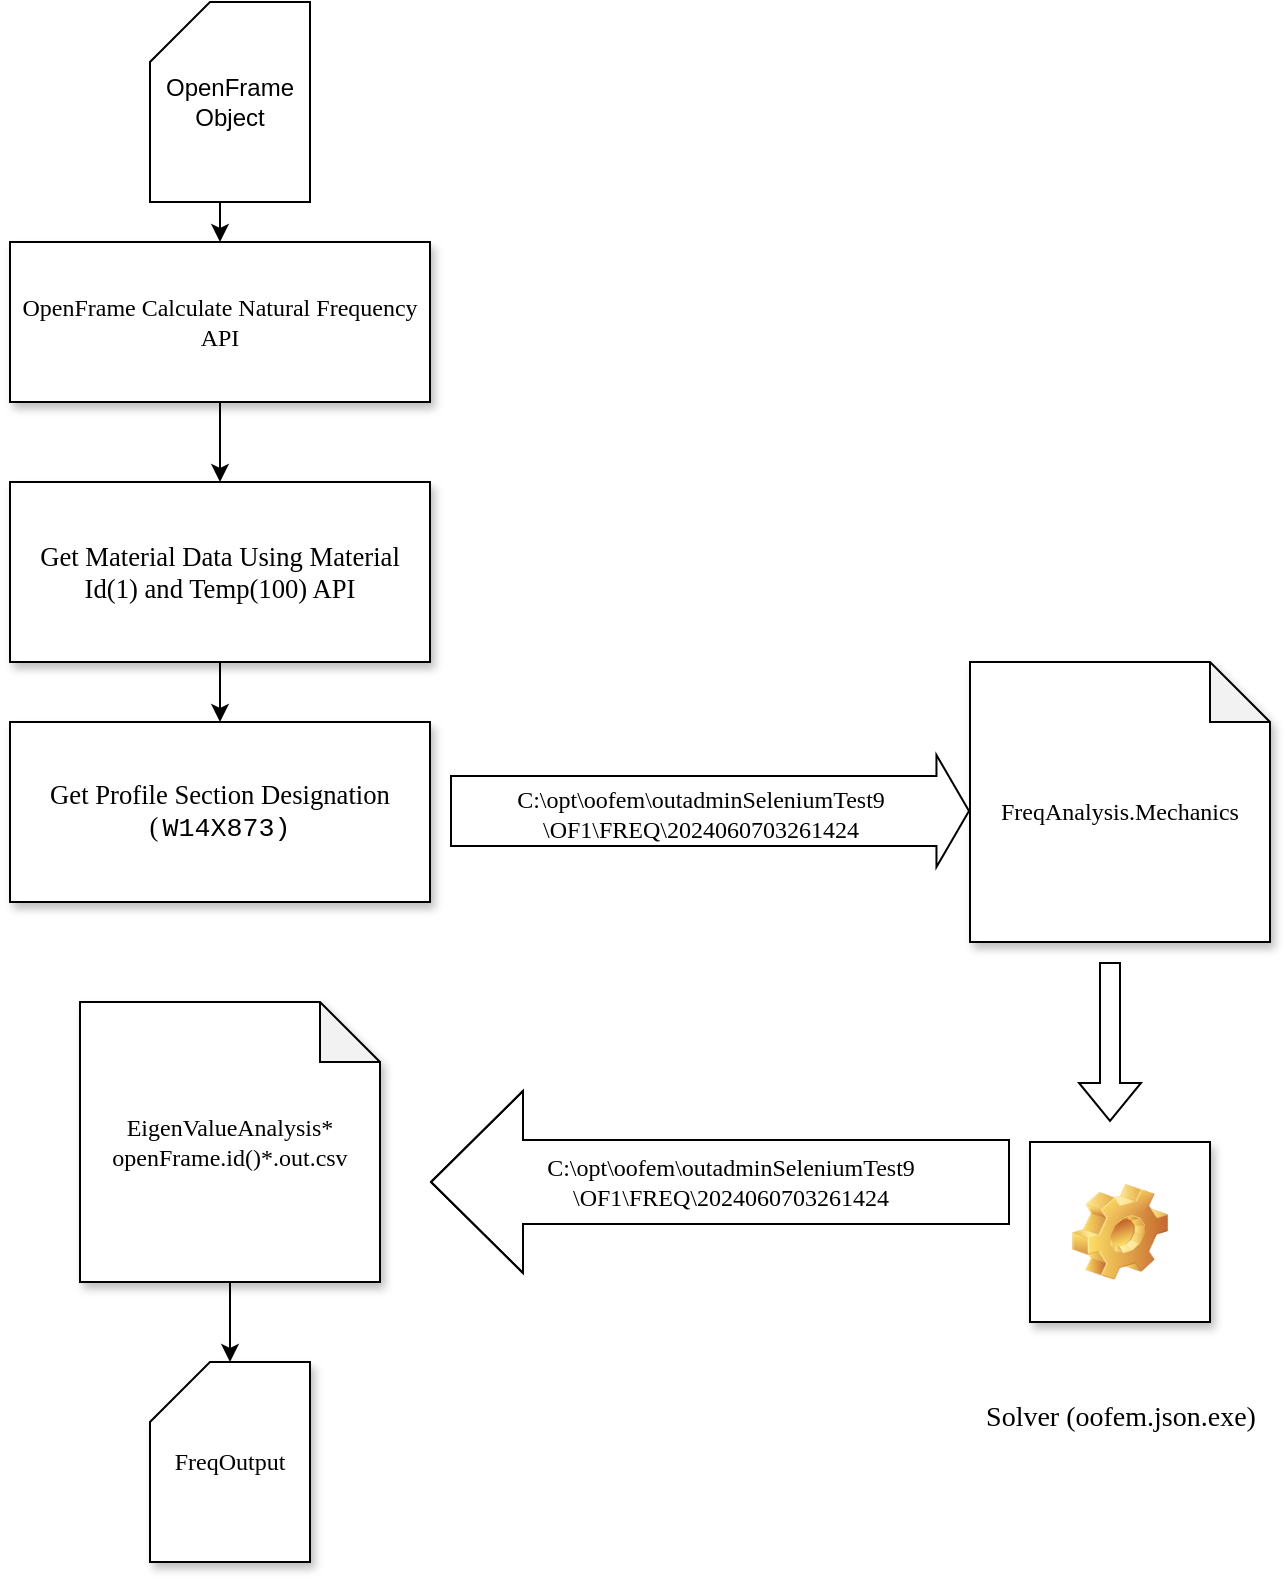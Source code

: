 <mxfile version="24.5.4" type="github">
  <diagram name="Page-1" id="edf60f1a-56cd-e834-aa8a-f176f3a09ee4">
    <mxGraphModel dx="1386" dy="785" grid="1" gridSize="10" guides="1" tooltips="1" connect="1" arrows="1" fold="1" page="1" pageScale="1" pageWidth="1100" pageHeight="850" background="none" math="0" shadow="0">
      <root>
        <mxCell id="0" />
        <mxCell id="1" parent="0" />
        <mxCell id="3kPSlH7A6RmGdi6usdLc-7" value="" style="edgeStyle=orthogonalEdgeStyle;rounded=0;orthogonalLoop=1;jettySize=auto;html=1;" edge="1" parent="1" source="60e70716793133e9-4" target="3kPSlH7A6RmGdi6usdLc-6">
          <mxGeometry relative="1" as="geometry" />
        </mxCell>
        <mxCell id="60e70716793133e9-4" value="&lt;font style=&quot;font-size: 12px;&quot;&gt;OpenFrame Calculate Natural Frequency API&lt;/font&gt;" style="rounded=0;whiteSpace=wrap;html=1;shadow=1;labelBackgroundColor=none;strokeWidth=1;fontFamily=Verdana;fontSize=8;align=center;" parent="1" vertex="1">
          <mxGeometry x="410" y="120" width="210" height="80" as="geometry" />
        </mxCell>
        <mxCell id="3kPSlH7A6RmGdi6usdLc-3" style="edgeStyle=orthogonalEdgeStyle;rounded=0;orthogonalLoop=1;jettySize=auto;html=1;exitX=0.5;exitY=1;exitDx=0;exitDy=0;exitPerimeter=0;entryX=0.5;entryY=0;entryDx=0;entryDy=0;" edge="1" parent="1" source="3kPSlH7A6RmGdi6usdLc-1" target="60e70716793133e9-4">
          <mxGeometry relative="1" as="geometry" />
        </mxCell>
        <mxCell id="3kPSlH7A6RmGdi6usdLc-1" value="OpenFrame&lt;div&gt;Object&lt;/div&gt;" style="shape=card;whiteSpace=wrap;html=1;" vertex="1" parent="1">
          <mxGeometry x="480" width="80" height="100" as="geometry" />
        </mxCell>
        <mxCell id="3kPSlH7A6RmGdi6usdLc-12" style="edgeStyle=orthogonalEdgeStyle;rounded=0;orthogonalLoop=1;jettySize=auto;html=1;exitX=0.5;exitY=1;exitDx=0;exitDy=0;entryX=0.5;entryY=0;entryDx=0;entryDy=0;fontFamily=Verdana;fontSize=8;fontColor=default;labelBackgroundColor=none;" edge="1" parent="1" source="3kPSlH7A6RmGdi6usdLc-6" target="3kPSlH7A6RmGdi6usdLc-10">
          <mxGeometry relative="1" as="geometry" />
        </mxCell>
        <mxCell id="3kPSlH7A6RmGdi6usdLc-6" value="&lt;span style=&quot;font-size: 13.333px; text-align: start; white-space-collapse: preserve; background-color: rgb(255, 255, 255);&quot;&gt;&lt;font face=&quot;Verdana&quot;&gt;Get Material Data Using Material Id(1) and Temp(100) API&lt;/font&gt;&lt;/span&gt;" style="whiteSpace=wrap;html=1;fontSize=8;fontFamily=Verdana;rounded=0;shadow=1;labelBackgroundColor=none;strokeWidth=1;strokeColor=default;align=center;verticalAlign=middle;fontColor=default;fillColor=default;" vertex="1" parent="1">
          <mxGeometry x="410" y="240" width="210" height="90" as="geometry" />
        </mxCell>
        <mxCell id="3kPSlH7A6RmGdi6usdLc-10" value="&lt;span style=&quot;font-size: 13.333px; text-align: start; white-space-collapse: preserve; background-color: rgb(255, 255, 255);&quot;&gt;&lt;font face=&quot;Verdana&quot;&gt;Get Profile Section Designation (&lt;/font&gt;&lt;/span&gt;&lt;span style=&quot;background-color:#ffffff;padding:0px 0px 0px 2px;&quot;&gt;&lt;span style=&quot;font-family: &amp;quot;Courier New&amp;quot;; font-size: 10pt; white-space: pre;&quot;&gt;W14X873)&lt;/span&gt;&lt;/span&gt;" style="whiteSpace=wrap;html=1;fontSize=8;fontFamily=Verdana;rounded=0;shadow=1;labelBackgroundColor=none;strokeWidth=1;strokeColor=default;align=center;verticalAlign=middle;fontColor=default;fillColor=default;" vertex="1" parent="1">
          <mxGeometry x="410" y="360" width="210" height="90" as="geometry" />
        </mxCell>
        <mxCell id="3kPSlH7A6RmGdi6usdLc-14" value="&lt;br&gt;&lt;div style=&quot;&quot;&gt;&lt;font style=&quot;&quot;&gt;&lt;span style=&quot;font-size: 12px;&quot;&gt;FreqAnalysis.Mechanics&lt;/span&gt;&lt;br&gt;&lt;/font&gt;&lt;/div&gt;" style="shape=note;whiteSpace=wrap;html=1;backgroundOutline=1;darkOpacity=0.05;rounded=0;shadow=1;strokeColor=default;strokeWidth=1;align=center;verticalAlign=middle;fontFamily=Verdana;fontSize=8;fontColor=default;labelBackgroundColor=none;fillColor=default;" vertex="1" parent="1">
          <mxGeometry x="890" y="330" width="150" height="140" as="geometry" />
        </mxCell>
        <mxCell id="3kPSlH7A6RmGdi6usdLc-15" value="" style="shape=flexArrow;endArrow=classic;html=1;rounded=0;fontFamily=Verdana;fontSize=8;fontColor=default;labelBackgroundColor=none;width=35;endSize=5.09;" edge="1" parent="1">
          <mxGeometry width="50" height="50" relative="1" as="geometry">
            <mxPoint x="630" y="404.5" as="sourcePoint" />
            <mxPoint x="890" y="404.5" as="targetPoint" />
          </mxGeometry>
        </mxCell>
        <mxCell id="3kPSlH7A6RmGdi6usdLc-16" value="&lt;font style=&quot;text-wrap: wrap; font-size: 12px;&quot;&gt;C:\opt\oofem\out&lt;/font&gt;&lt;span style=&quot;font-size: 12px; text-wrap: wrap; background-color: initial;&quot;&gt;adminSeleniumTest9&lt;/span&gt;&lt;div style=&quot;text-wrap: wrap;&quot;&gt;&lt;div style=&quot;font-size: 12px;&quot;&gt;\OF1\FREQ\&lt;span style=&quot;background-color: initial;&quot;&gt;2024060703261424&lt;/span&gt;&lt;/div&gt;&lt;/div&gt;" style="edgeLabel;html=1;align=center;verticalAlign=middle;resizable=0;points=[];rounded=0;shadow=1;strokeColor=default;strokeWidth=1;fontFamily=Verdana;fontSize=8;fontColor=default;labelBackgroundColor=none;fillColor=default;" vertex="1" connectable="0" parent="3kPSlH7A6RmGdi6usdLc-15">
          <mxGeometry x="-0.764" y="3" relative="1" as="geometry">
            <mxPoint x="94" y="4" as="offset" />
          </mxGeometry>
        </mxCell>
        <mxCell id="3kPSlH7A6RmGdi6usdLc-17" value="&lt;font style=&quot;font-size: 14px;&quot;&gt;Solver (oofem.json.exe)&lt;/font&gt;" style="icon;html=1;image=img/clipart/Gear_128x128.png;rounded=0;shadow=1;strokeColor=default;strokeWidth=1;align=center;verticalAlign=middle;fontFamily=Verdana;fontSize=8;fontColor=default;labelBackgroundColor=none;fillColor=default;" vertex="1" parent="1">
          <mxGeometry x="920" y="570" width="90" height="90" as="geometry" />
        </mxCell>
        <mxCell id="3kPSlH7A6RmGdi6usdLc-18" value="" style="shape=flexArrow;endArrow=classic;html=1;rounded=0;fontFamily=Verdana;fontSize=8;fontColor=default;labelBackgroundColor=none;" edge="1" parent="1">
          <mxGeometry width="50" height="50" relative="1" as="geometry">
            <mxPoint x="960" y="480" as="sourcePoint" />
            <mxPoint x="960" y="560" as="targetPoint" />
          </mxGeometry>
        </mxCell>
        <mxCell id="3kPSlH7A6RmGdi6usdLc-19" value="&lt;div style=&quot;&quot;&gt;&lt;font style=&quot;&quot;&gt;&lt;font style=&quot;font-size: 12px;&quot;&gt;EigenValueAnalysis*&lt;/font&gt;&lt;/font&gt;&lt;/div&gt;&lt;div style=&quot;&quot;&gt;&lt;font style=&quot;&quot;&gt;&lt;font style=&quot;font-size: 12px;&quot;&gt;openFrame.id()*.out.csv&lt;/font&gt;&lt;br&gt;&lt;/font&gt;&lt;/div&gt;" style="shape=note;whiteSpace=wrap;html=1;backgroundOutline=1;darkOpacity=0.05;rounded=0;shadow=1;strokeColor=default;strokeWidth=1;align=center;verticalAlign=middle;fontFamily=Verdana;fontSize=8;fontColor=default;labelBackgroundColor=none;fillColor=default;" vertex="1" parent="1">
          <mxGeometry x="445" y="500" width="150" height="140" as="geometry" />
        </mxCell>
        <mxCell id="3kPSlH7A6RmGdi6usdLc-20" value="" style="shape=flexArrow;endArrow=classic;html=1;rounded=0;fontFamily=Verdana;fontSize=8;fontColor=default;labelBackgroundColor=none;width=42;endSize=15;endWidth=48;" edge="1" parent="1">
          <mxGeometry width="50" height="50" relative="1" as="geometry">
            <mxPoint x="910" y="590" as="sourcePoint" />
            <mxPoint x="620" y="590" as="targetPoint" />
            <Array as="points">
              <mxPoint x="760" y="590" />
            </Array>
          </mxGeometry>
        </mxCell>
        <mxCell id="3kPSlH7A6RmGdi6usdLc-21" value="&lt;font style=&quot;text-wrap: wrap; font-size: 12px;&quot;&gt;C:\opt\oofem\out&lt;/font&gt;&lt;span style=&quot;text-wrap: wrap; background-color: initial; font-size: 12px;&quot;&gt;adminSeleniumTest9&lt;/span&gt;&lt;div style=&quot;text-wrap: wrap;&quot;&gt;&lt;div style=&quot;font-size: 12px;&quot;&gt;\OF1\FREQ\&lt;span style=&quot;background-color: initial;&quot;&gt;2024060703261424&lt;/span&gt;&lt;/div&gt;&lt;/div&gt;" style="edgeLabel;html=1;align=center;verticalAlign=middle;resizable=0;points=[];rounded=0;shadow=1;strokeColor=default;strokeWidth=1;fontFamily=Verdana;fontSize=8;fontColor=default;labelBackgroundColor=none;fillColor=default;" vertex="1" connectable="0" parent="3kPSlH7A6RmGdi6usdLc-20">
          <mxGeometry x="0.24" y="-4" relative="1" as="geometry">
            <mxPoint x="40" y="4" as="offset" />
          </mxGeometry>
        </mxCell>
        <mxCell id="3kPSlH7A6RmGdi6usdLc-22" value="&lt;font style=&quot;font-size: 12px;&quot;&gt;FreqOutput&lt;/font&gt;" style="shape=card;whiteSpace=wrap;html=1;rounded=0;shadow=1;strokeColor=default;strokeWidth=1;align=center;verticalAlign=middle;fontFamily=Verdana;fontSize=8;fontColor=default;labelBackgroundColor=none;fillColor=default;" vertex="1" parent="1">
          <mxGeometry x="480" y="680" width="80" height="100" as="geometry" />
        </mxCell>
        <mxCell id="3kPSlH7A6RmGdi6usdLc-27" style="edgeStyle=orthogonalEdgeStyle;rounded=0;orthogonalLoop=1;jettySize=auto;html=1;exitX=0.5;exitY=1;exitDx=0;exitDy=0;exitPerimeter=0;entryX=0.5;entryY=0;entryDx=0;entryDy=0;entryPerimeter=0;fontFamily=Verdana;fontSize=8;fontColor=default;labelBackgroundColor=none;" edge="1" parent="1" source="3kPSlH7A6RmGdi6usdLc-19" target="3kPSlH7A6RmGdi6usdLc-22">
          <mxGeometry relative="1" as="geometry" />
        </mxCell>
      </root>
    </mxGraphModel>
  </diagram>
</mxfile>

